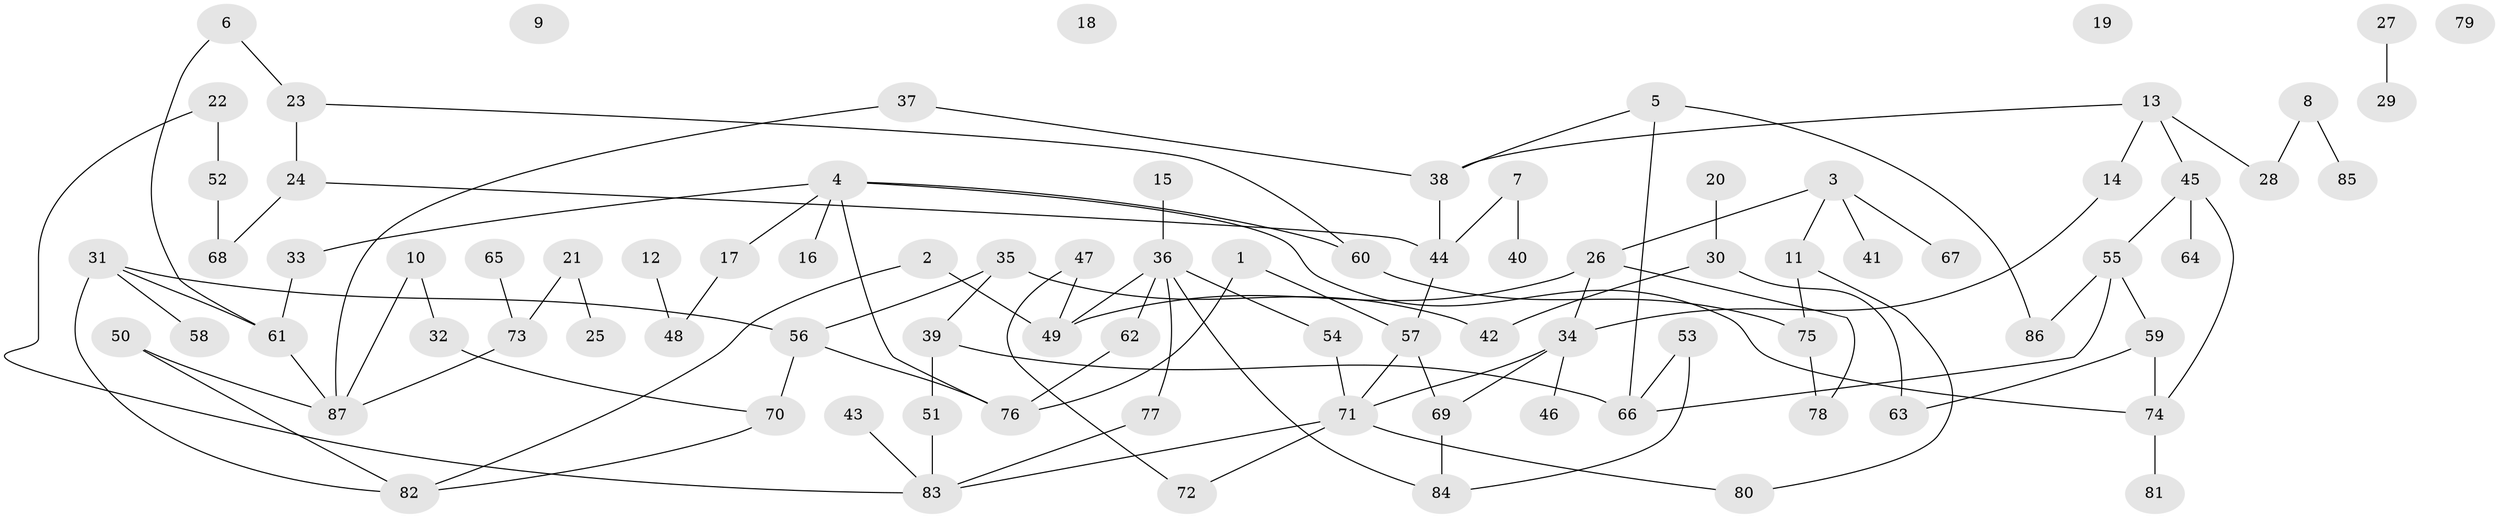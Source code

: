 // coarse degree distribution, {8: 0.023255813953488372, 2: 0.32558139534883723, 7: 0.046511627906976744, 6: 0.06976744186046512, 3: 0.11627906976744186, 1: 0.16279069767441862, 0: 0.11627906976744186, 5: 0.046511627906976744, 4: 0.09302325581395349}
// Generated by graph-tools (version 1.1) at 2025/16/03/04/25 18:16:45]
// undirected, 87 vertices, 108 edges
graph export_dot {
graph [start="1"]
  node [color=gray90,style=filled];
  1;
  2;
  3;
  4;
  5;
  6;
  7;
  8;
  9;
  10;
  11;
  12;
  13;
  14;
  15;
  16;
  17;
  18;
  19;
  20;
  21;
  22;
  23;
  24;
  25;
  26;
  27;
  28;
  29;
  30;
  31;
  32;
  33;
  34;
  35;
  36;
  37;
  38;
  39;
  40;
  41;
  42;
  43;
  44;
  45;
  46;
  47;
  48;
  49;
  50;
  51;
  52;
  53;
  54;
  55;
  56;
  57;
  58;
  59;
  60;
  61;
  62;
  63;
  64;
  65;
  66;
  67;
  68;
  69;
  70;
  71;
  72;
  73;
  74;
  75;
  76;
  77;
  78;
  79;
  80;
  81;
  82;
  83;
  84;
  85;
  86;
  87;
  1 -- 57;
  1 -- 76;
  2 -- 49;
  2 -- 82;
  3 -- 11;
  3 -- 26;
  3 -- 41;
  3 -- 67;
  4 -- 16;
  4 -- 17;
  4 -- 33;
  4 -- 60;
  4 -- 74;
  4 -- 76;
  5 -- 38;
  5 -- 66;
  5 -- 86;
  6 -- 23;
  6 -- 61;
  7 -- 40;
  7 -- 44;
  8 -- 28;
  8 -- 85;
  10 -- 32;
  10 -- 87;
  11 -- 75;
  11 -- 80;
  12 -- 48;
  13 -- 14;
  13 -- 28;
  13 -- 38;
  13 -- 45;
  14 -- 34;
  15 -- 36;
  17 -- 48;
  20 -- 30;
  21 -- 25;
  21 -- 73;
  22 -- 52;
  22 -- 83;
  23 -- 24;
  23 -- 60;
  24 -- 44;
  24 -- 68;
  26 -- 34;
  26 -- 49;
  26 -- 78;
  27 -- 29;
  30 -- 42;
  30 -- 63;
  31 -- 56;
  31 -- 58;
  31 -- 61;
  31 -- 82;
  32 -- 70;
  33 -- 61;
  34 -- 46;
  34 -- 69;
  34 -- 71;
  35 -- 39;
  35 -- 42;
  35 -- 56;
  36 -- 49;
  36 -- 54;
  36 -- 62;
  36 -- 77;
  36 -- 84;
  37 -- 38;
  37 -- 87;
  38 -- 44;
  39 -- 51;
  39 -- 66;
  43 -- 83;
  44 -- 57;
  45 -- 55;
  45 -- 64;
  45 -- 74;
  47 -- 49;
  47 -- 72;
  50 -- 82;
  50 -- 87;
  51 -- 83;
  52 -- 68;
  53 -- 66;
  53 -- 84;
  54 -- 71;
  55 -- 59;
  55 -- 66;
  55 -- 86;
  56 -- 70;
  56 -- 76;
  57 -- 69;
  57 -- 71;
  59 -- 63;
  59 -- 74;
  60 -- 75;
  61 -- 87;
  62 -- 76;
  65 -- 73;
  69 -- 84;
  70 -- 82;
  71 -- 72;
  71 -- 80;
  71 -- 83;
  73 -- 87;
  74 -- 81;
  75 -- 78;
  77 -- 83;
}
